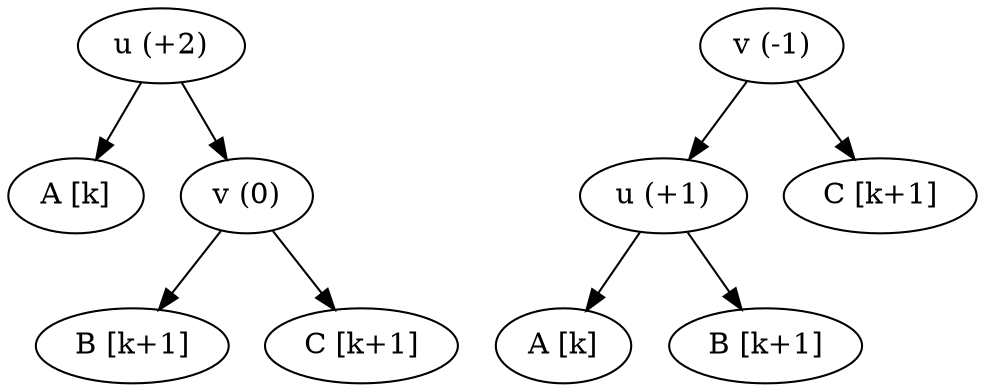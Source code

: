 
digraph G {
	margin = 0;
	//node [ shape = triangle ];
	ordering = out;

	A1 [ label="A [k]" ];
	u1 [ label="u (+2)" , shape = ellipse ];
	B1 [ label="B [k+1]" ];
	v1 [ label="v (0)" , shape = ellipse ];
	C1 [ label="C [k+1]" ];

	A2 [ label="A [k]" ];
	u2 [ label="u (+1)" , shape = ellipse ];
	B2 [ label="B [k+1]" ];
	v2 [ label="v (-1)" , shape = ellipse ];
	C2 [ label="C [k+1]" ];


	u1 -> { A1; v1 };
	v1 -> { B1; C1 };

	v2 -> { u2; C2 };
	u2 -> { A2; B2 };


}
